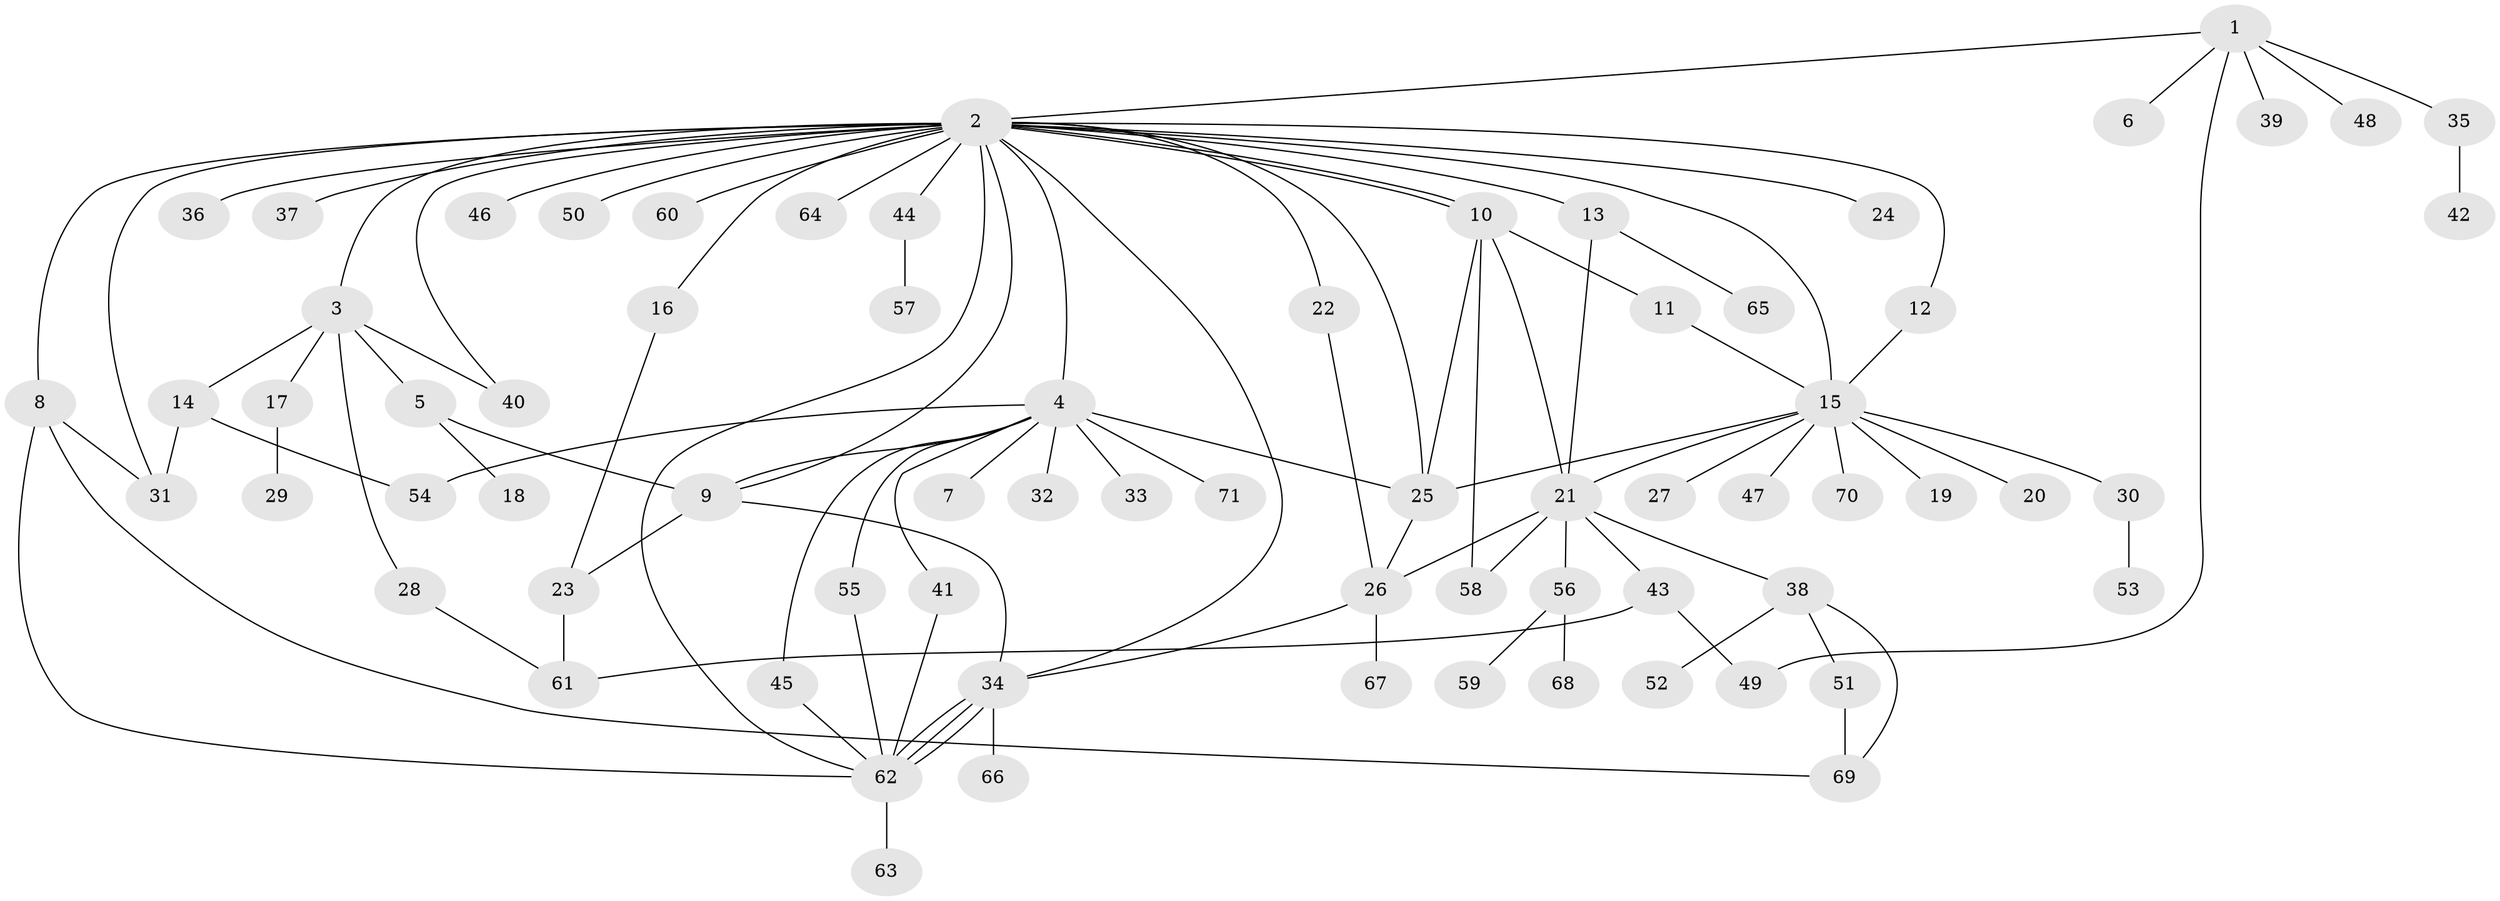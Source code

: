 // Generated by graph-tools (version 1.1) at 2025/46/03/09/25 04:46:57]
// undirected, 71 vertices, 102 edges
graph export_dot {
graph [start="1"]
  node [color=gray90,style=filled];
  1;
  2;
  3;
  4;
  5;
  6;
  7;
  8;
  9;
  10;
  11;
  12;
  13;
  14;
  15;
  16;
  17;
  18;
  19;
  20;
  21;
  22;
  23;
  24;
  25;
  26;
  27;
  28;
  29;
  30;
  31;
  32;
  33;
  34;
  35;
  36;
  37;
  38;
  39;
  40;
  41;
  42;
  43;
  44;
  45;
  46;
  47;
  48;
  49;
  50;
  51;
  52;
  53;
  54;
  55;
  56;
  57;
  58;
  59;
  60;
  61;
  62;
  63;
  64;
  65;
  66;
  67;
  68;
  69;
  70;
  71;
  1 -- 2;
  1 -- 6;
  1 -- 35;
  1 -- 39;
  1 -- 48;
  1 -- 49;
  2 -- 3;
  2 -- 4;
  2 -- 8;
  2 -- 9;
  2 -- 10;
  2 -- 10;
  2 -- 12;
  2 -- 13;
  2 -- 15;
  2 -- 16;
  2 -- 22;
  2 -- 24;
  2 -- 25;
  2 -- 31;
  2 -- 34;
  2 -- 36;
  2 -- 37;
  2 -- 40;
  2 -- 44;
  2 -- 46;
  2 -- 50;
  2 -- 60;
  2 -- 62;
  2 -- 64;
  3 -- 5;
  3 -- 14;
  3 -- 17;
  3 -- 28;
  3 -- 40;
  4 -- 7;
  4 -- 9;
  4 -- 25;
  4 -- 32;
  4 -- 33;
  4 -- 41;
  4 -- 45;
  4 -- 54;
  4 -- 55;
  4 -- 71;
  5 -- 9;
  5 -- 18;
  8 -- 31;
  8 -- 62;
  8 -- 69;
  9 -- 23;
  9 -- 34;
  10 -- 11;
  10 -- 21;
  10 -- 25;
  10 -- 58;
  11 -- 15;
  12 -- 15;
  13 -- 21;
  13 -- 65;
  14 -- 31;
  14 -- 54;
  15 -- 19;
  15 -- 20;
  15 -- 21;
  15 -- 25;
  15 -- 27;
  15 -- 30;
  15 -- 47;
  15 -- 70;
  16 -- 23;
  17 -- 29;
  21 -- 26;
  21 -- 38;
  21 -- 43;
  21 -- 56;
  21 -- 58;
  22 -- 26;
  23 -- 61;
  25 -- 26;
  26 -- 34;
  26 -- 67;
  28 -- 61;
  30 -- 53;
  34 -- 62;
  34 -- 62;
  34 -- 62;
  34 -- 66;
  35 -- 42;
  38 -- 51;
  38 -- 52;
  38 -- 69;
  41 -- 62;
  43 -- 49;
  43 -- 61;
  44 -- 57;
  45 -- 62;
  51 -- 69;
  55 -- 62;
  56 -- 59;
  56 -- 68;
  62 -- 63;
}
